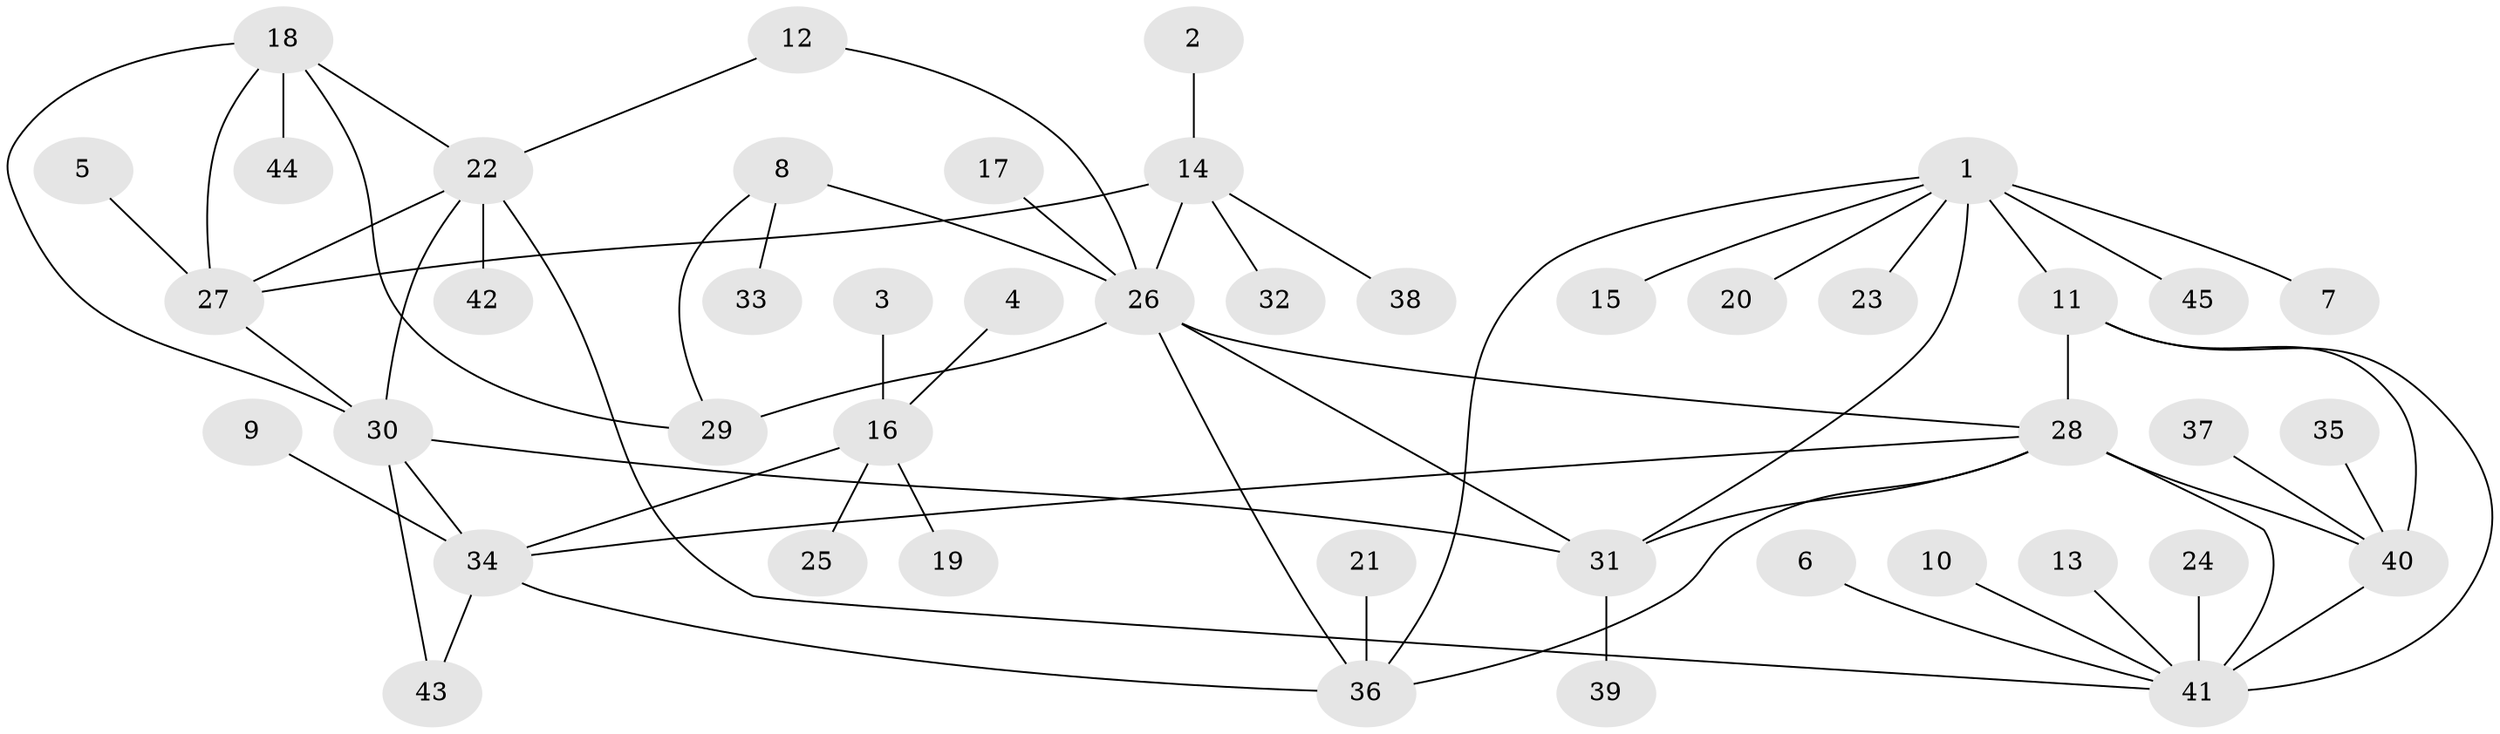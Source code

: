 // original degree distribution, {5: 0.0898876404494382, 8: 0.0449438202247191, 6: 0.0449438202247191, 7: 0.033707865168539325, 9: 0.011235955056179775, 4: 0.02247191011235955, 10: 0.011235955056179775, 3: 0.056179775280898875, 2: 0.11235955056179775, 1: 0.5730337078651685}
// Generated by graph-tools (version 1.1) at 2025/50/03/09/25 03:50:31]
// undirected, 45 vertices, 62 edges
graph export_dot {
graph [start="1"]
  node [color=gray90,style=filled];
  1;
  2;
  3;
  4;
  5;
  6;
  7;
  8;
  9;
  10;
  11;
  12;
  13;
  14;
  15;
  16;
  17;
  18;
  19;
  20;
  21;
  22;
  23;
  24;
  25;
  26;
  27;
  28;
  29;
  30;
  31;
  32;
  33;
  34;
  35;
  36;
  37;
  38;
  39;
  40;
  41;
  42;
  43;
  44;
  45;
  1 -- 7 [weight=1.0];
  1 -- 11 [weight=1.0];
  1 -- 15 [weight=1.0];
  1 -- 20 [weight=1.0];
  1 -- 23 [weight=1.0];
  1 -- 31 [weight=3.0];
  1 -- 36 [weight=1.0];
  1 -- 45 [weight=1.0];
  2 -- 14 [weight=1.0];
  3 -- 16 [weight=1.0];
  4 -- 16 [weight=1.0];
  5 -- 27 [weight=1.0];
  6 -- 41 [weight=1.0];
  8 -- 26 [weight=2.0];
  8 -- 29 [weight=1.0];
  8 -- 33 [weight=1.0];
  9 -- 34 [weight=1.0];
  10 -- 41 [weight=1.0];
  11 -- 28 [weight=1.0];
  11 -- 40 [weight=1.0];
  11 -- 41 [weight=1.0];
  12 -- 22 [weight=1.0];
  12 -- 26 [weight=1.0];
  13 -- 41 [weight=1.0];
  14 -- 26 [weight=2.0];
  14 -- 27 [weight=1.0];
  14 -- 32 [weight=1.0];
  14 -- 38 [weight=1.0];
  16 -- 19 [weight=1.0];
  16 -- 25 [weight=1.0];
  16 -- 34 [weight=1.0];
  17 -- 26 [weight=1.0];
  18 -- 22 [weight=1.0];
  18 -- 27 [weight=1.0];
  18 -- 29 [weight=1.0];
  18 -- 30 [weight=1.0];
  18 -- 44 [weight=1.0];
  21 -- 36 [weight=1.0];
  22 -- 27 [weight=1.0];
  22 -- 30 [weight=1.0];
  22 -- 41 [weight=1.0];
  22 -- 42 [weight=1.0];
  24 -- 41 [weight=1.0];
  26 -- 28 [weight=1.0];
  26 -- 29 [weight=2.0];
  26 -- 31 [weight=1.0];
  26 -- 36 [weight=1.0];
  27 -- 30 [weight=1.0];
  28 -- 31 [weight=1.0];
  28 -- 34 [weight=1.0];
  28 -- 36 [weight=2.0];
  28 -- 40 [weight=1.0];
  28 -- 41 [weight=2.0];
  30 -- 31 [weight=1.0];
  30 -- 34 [weight=1.0];
  30 -- 43 [weight=1.0];
  31 -- 39 [weight=1.0];
  34 -- 36 [weight=2.0];
  34 -- 43 [weight=1.0];
  35 -- 40 [weight=1.0];
  37 -- 40 [weight=1.0];
  40 -- 41 [weight=1.0];
}
